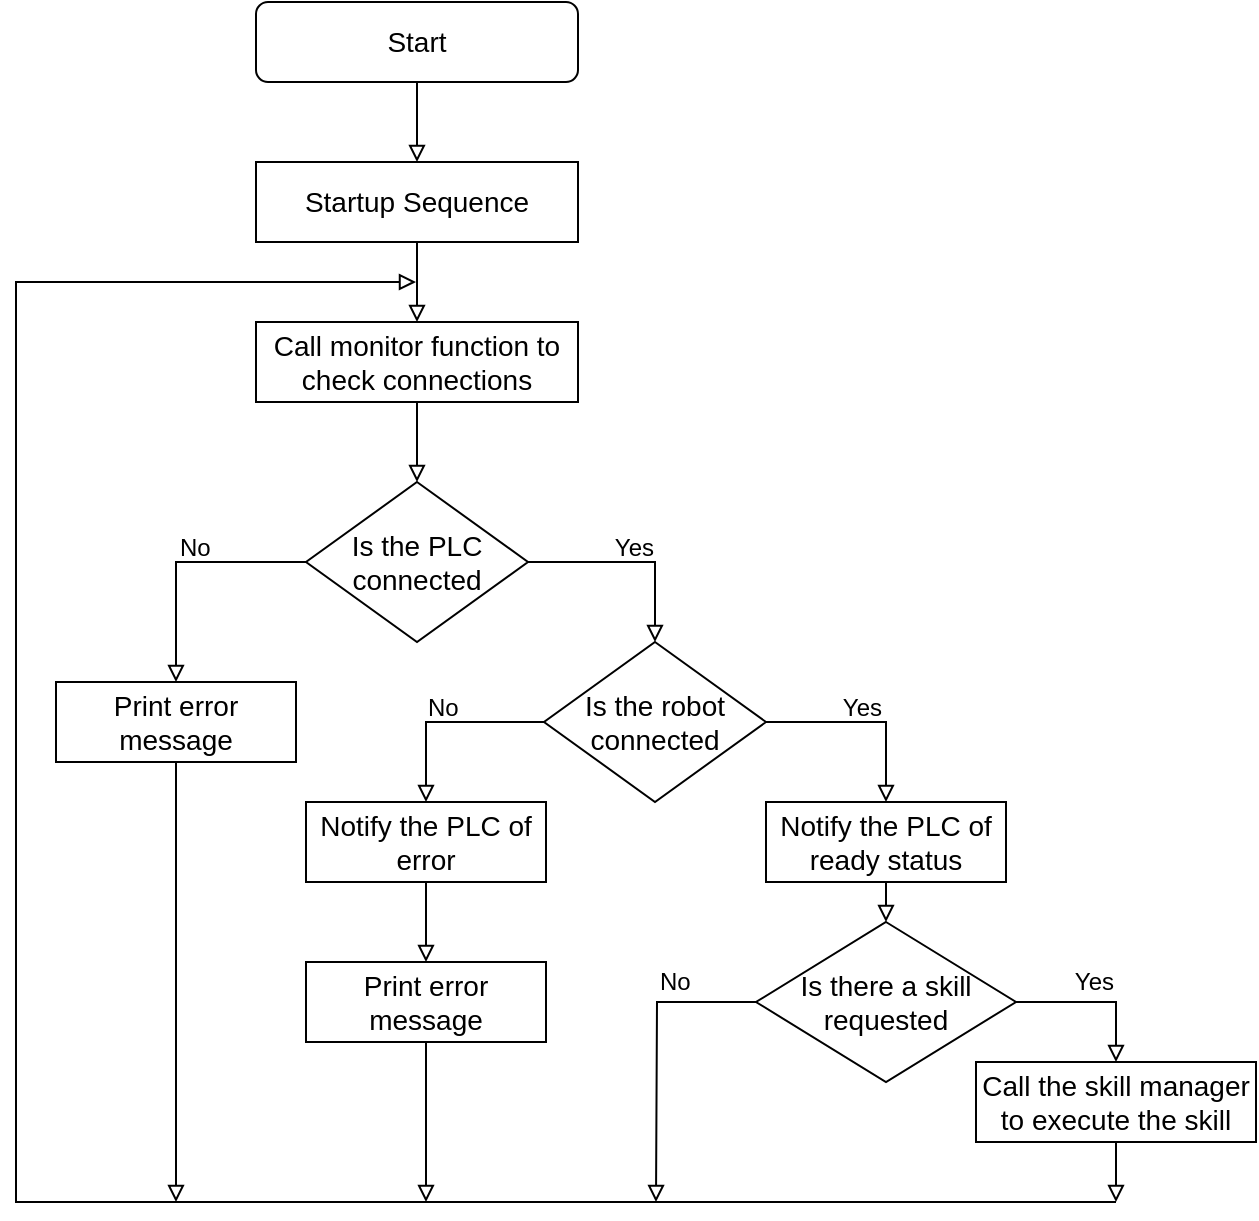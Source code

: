 <mxfile version="20.7.4" type="github">
  <diagram id="C5RBs43oDa-KdzZeNtuy" name="Page-1">
    <mxGraphModel dx="1562" dy="779" grid="1" gridSize="10" guides="1" tooltips="1" connect="1" arrows="1" fold="1" page="1" pageScale="1" pageWidth="827" pageHeight="1169" math="0" shadow="0">
      <root>
        <mxCell id="WIyWlLk6GJQsqaUBKTNV-0" />
        <mxCell id="WIyWlLk6GJQsqaUBKTNV-1" parent="WIyWlLk6GJQsqaUBKTNV-0" />
        <mxCell id="LqbdgGTpBJYTIxLhGGH1-111" value="" style="edgeStyle=orthogonalEdgeStyle;rounded=0;orthogonalLoop=1;jettySize=auto;html=1;fontSize=14;endArrow=block;endFill=0;" parent="WIyWlLk6GJQsqaUBKTNV-1" source="WIyWlLk6GJQsqaUBKTNV-3" target="LqbdgGTpBJYTIxLhGGH1-37" edge="1">
          <mxGeometry relative="1" as="geometry" />
        </mxCell>
        <mxCell id="WIyWlLk6GJQsqaUBKTNV-3" value="&lt;font style=&quot;font-size: 14px;&quot;&gt;Start&lt;/font&gt;" style="rounded=1;whiteSpace=wrap;html=1;fontSize=12;glass=0;strokeWidth=1;shadow=0;fillColor=none;" parent="WIyWlLk6GJQsqaUBKTNV-1" vertex="1">
          <mxGeometry x="150" y="30" width="161" height="40" as="geometry" />
        </mxCell>
        <mxCell id="LqbdgGTpBJYTIxLhGGH1-110" style="edgeStyle=orthogonalEdgeStyle;rounded=0;orthogonalLoop=1;jettySize=auto;html=1;exitX=0;exitY=0.5;exitDx=0;exitDy=0;entryX=0.5;entryY=0;entryDx=0;entryDy=0;fontSize=14;endArrow=block;endFill=0;" parent="WIyWlLk6GJQsqaUBKTNV-1" source="LqbdgGTpBJYTIxLhGGH1-22" target="LqbdgGTpBJYTIxLhGGH1-24" edge="1">
          <mxGeometry relative="1" as="geometry" />
        </mxCell>
        <mxCell id="P75S9K7HYXraYfd_pyPu-3" style="edgeStyle=orthogonalEdgeStyle;rounded=0;orthogonalLoop=1;jettySize=auto;html=1;exitX=1;exitY=0.5;exitDx=0;exitDy=0;entryX=0.5;entryY=0;entryDx=0;entryDy=0;endArrow=block;endFill=0;" edge="1" parent="WIyWlLk6GJQsqaUBKTNV-1" source="LqbdgGTpBJYTIxLhGGH1-22" target="LqbdgGTpBJYTIxLhGGH1-45">
          <mxGeometry relative="1" as="geometry" />
        </mxCell>
        <mxCell id="LqbdgGTpBJYTIxLhGGH1-22" value="&lt;font style=&quot;font-size: 14px;&quot;&gt;Is the PLC connected&lt;/font&gt;" style="rhombus;whiteSpace=wrap;html=1;fontSize=12;fillColor=none;" parent="WIyWlLk6GJQsqaUBKTNV-1" vertex="1">
          <mxGeometry x="175" y="270" width="111" height="80" as="geometry" />
        </mxCell>
        <mxCell id="LqbdgGTpBJYTIxLhGGH1-121" style="edgeStyle=orthogonalEdgeStyle;rounded=0;orthogonalLoop=1;jettySize=auto;html=1;exitX=0.5;exitY=1;exitDx=0;exitDy=0;fontSize=14;endArrow=block;endFill=0;" parent="WIyWlLk6GJQsqaUBKTNV-1" source="LqbdgGTpBJYTIxLhGGH1-24" edge="1">
          <mxGeometry relative="1" as="geometry">
            <mxPoint x="110" y="630" as="targetPoint" />
          </mxGeometry>
        </mxCell>
        <mxCell id="LqbdgGTpBJYTIxLhGGH1-24" value="&lt;font style=&quot;font-size: 14px;&quot;&gt;Print error message&lt;/font&gt;" style="rounded=0;whiteSpace=wrap;html=1;fillColor=none;" parent="WIyWlLk6GJQsqaUBKTNV-1" vertex="1">
          <mxGeometry x="50" y="370" width="120" height="40" as="geometry" />
        </mxCell>
        <mxCell id="LqbdgGTpBJYTIxLhGGH1-29" value="No" style="text;html=1;strokeColor=none;fillColor=none;align=left;verticalAlign=middle;whiteSpace=wrap;rounded=0;fontSize=12;" parent="WIyWlLk6GJQsqaUBKTNV-1" vertex="1">
          <mxGeometry x="110" y="288" width="60" height="30" as="geometry" />
        </mxCell>
        <mxCell id="LqbdgGTpBJYTIxLhGGH1-33" value="Yes" style="text;html=1;strokeColor=none;fillColor=none;align=right;verticalAlign=middle;whiteSpace=wrap;rounded=0;fontSize=12;" parent="WIyWlLk6GJQsqaUBKTNV-1" vertex="1">
          <mxGeometry x="405" y="368" width="60" height="30" as="geometry" />
        </mxCell>
        <mxCell id="P75S9K7HYXraYfd_pyPu-7" style="edgeStyle=orthogonalEdgeStyle;rounded=0;orthogonalLoop=1;jettySize=auto;html=1;exitX=0.5;exitY=1;exitDx=0;exitDy=0;endArrow=block;endFill=0;" edge="1" parent="WIyWlLk6GJQsqaUBKTNV-1" source="LqbdgGTpBJYTIxLhGGH1-34">
          <mxGeometry relative="1" as="geometry">
            <mxPoint x="235" y="630" as="targetPoint" />
          </mxGeometry>
        </mxCell>
        <mxCell id="LqbdgGTpBJYTIxLhGGH1-34" value="&lt;font style=&quot;font-size: 14px;&quot;&gt;Print error message&lt;/font&gt;" style="rounded=0;whiteSpace=wrap;html=1;fillColor=none;" parent="WIyWlLk6GJQsqaUBKTNV-1" vertex="1">
          <mxGeometry x="175" y="510" width="120" height="40" as="geometry" />
        </mxCell>
        <mxCell id="LqbdgGTpBJYTIxLhGGH1-41" style="edgeStyle=orthogonalEdgeStyle;rounded=0;orthogonalLoop=1;jettySize=auto;html=1;exitX=0.5;exitY=1;exitDx=0;exitDy=0;entryX=0.5;entryY=0;entryDx=0;entryDy=0;fontSize=14;endArrow=block;endFill=0;" parent="WIyWlLk6GJQsqaUBKTNV-1" source="LqbdgGTpBJYTIxLhGGH1-37" edge="1">
          <mxGeometry relative="1" as="geometry">
            <mxPoint x="230.5" y="190" as="targetPoint" />
          </mxGeometry>
        </mxCell>
        <mxCell id="LqbdgGTpBJYTIxLhGGH1-37" value="&lt;font style=&quot;font-size: 14px;&quot;&gt;Startup Sequence&lt;/font&gt;" style="rounded=0;whiteSpace=wrap;html=1;fillColor=none;" parent="WIyWlLk6GJQsqaUBKTNV-1" vertex="1">
          <mxGeometry x="150" y="110" width="161" height="40" as="geometry" />
        </mxCell>
        <mxCell id="P75S9K7HYXraYfd_pyPu-6" style="edgeStyle=orthogonalEdgeStyle;rounded=0;orthogonalLoop=1;jettySize=auto;html=1;exitX=0;exitY=0.5;exitDx=0;exitDy=0;entryX=0.5;entryY=0;entryDx=0;entryDy=0;endArrow=block;endFill=0;" edge="1" parent="WIyWlLk6GJQsqaUBKTNV-1" source="LqbdgGTpBJYTIxLhGGH1-45" target="P75S9K7HYXraYfd_pyPu-4">
          <mxGeometry relative="1" as="geometry" />
        </mxCell>
        <mxCell id="P75S9K7HYXraYfd_pyPu-10" style="edgeStyle=orthogonalEdgeStyle;rounded=0;orthogonalLoop=1;jettySize=auto;html=1;exitX=1;exitY=0.5;exitDx=0;exitDy=0;entryX=0.5;entryY=0;entryDx=0;entryDy=0;endArrow=block;endFill=0;" edge="1" parent="WIyWlLk6GJQsqaUBKTNV-1" source="LqbdgGTpBJYTIxLhGGH1-45" target="P75S9K7HYXraYfd_pyPu-9">
          <mxGeometry relative="1" as="geometry" />
        </mxCell>
        <mxCell id="LqbdgGTpBJYTIxLhGGH1-45" value="&lt;font style=&quot;font-size: 14px;&quot;&gt;Is the robot connected&lt;/font&gt;" style="rhombus;whiteSpace=wrap;html=1;fontSize=12;fillColor=none;" parent="WIyWlLk6GJQsqaUBKTNV-1" vertex="1">
          <mxGeometry x="294" y="350" width="111" height="80" as="geometry" />
        </mxCell>
        <mxCell id="LqbdgGTpBJYTIxLhGGH1-60" value="No" style="text;html=1;strokeColor=none;fillColor=none;align=left;verticalAlign=middle;whiteSpace=wrap;rounded=0;fontSize=12;" parent="WIyWlLk6GJQsqaUBKTNV-1" vertex="1">
          <mxGeometry x="234" y="368" width="60" height="30" as="geometry" />
        </mxCell>
        <mxCell id="LqbdgGTpBJYTIxLhGGH1-74" value="Yes" style="text;html=1;strokeColor=none;fillColor=none;align=right;verticalAlign=middle;whiteSpace=wrap;rounded=0;fontSize=12;" parent="WIyWlLk6GJQsqaUBKTNV-1" vertex="1">
          <mxGeometry x="291" y="288" width="60" height="30" as="geometry" />
        </mxCell>
        <mxCell id="LqbdgGTpBJYTIxLhGGH1-123" value="" style="endArrow=block;html=1;rounded=0;fontSize=14;endFill=0;" parent="WIyWlLk6GJQsqaUBKTNV-1" edge="1">
          <mxGeometry width="50" height="50" relative="1" as="geometry">
            <mxPoint x="580" y="630" as="sourcePoint" />
            <mxPoint x="230" y="170" as="targetPoint" />
            <Array as="points">
              <mxPoint x="30" y="630" />
              <mxPoint x="30" y="170" />
            </Array>
          </mxGeometry>
        </mxCell>
        <mxCell id="P75S9K7HYXraYfd_pyPu-1" style="edgeStyle=orthogonalEdgeStyle;rounded=0;orthogonalLoop=1;jettySize=auto;html=1;exitX=0.5;exitY=1;exitDx=0;exitDy=0;entryX=0.5;entryY=0;entryDx=0;entryDy=0;endArrow=block;endFill=0;" edge="1" parent="WIyWlLk6GJQsqaUBKTNV-1" source="P75S9K7HYXraYfd_pyPu-0" target="LqbdgGTpBJYTIxLhGGH1-22">
          <mxGeometry relative="1" as="geometry" />
        </mxCell>
        <mxCell id="P75S9K7HYXraYfd_pyPu-0" value="&lt;span style=&quot;font-size: 14px;&quot;&gt;Call monitor function to check connections&lt;/span&gt;" style="rounded=0;whiteSpace=wrap;html=1;fillColor=none;" vertex="1" parent="WIyWlLk6GJQsqaUBKTNV-1">
          <mxGeometry x="150" y="190" width="161" height="40" as="geometry" />
        </mxCell>
        <mxCell id="P75S9K7HYXraYfd_pyPu-8" style="edgeStyle=orthogonalEdgeStyle;rounded=0;orthogonalLoop=1;jettySize=auto;html=1;exitX=0.5;exitY=1;exitDx=0;exitDy=0;entryX=0.5;entryY=0;entryDx=0;entryDy=0;endArrow=block;endFill=0;" edge="1" parent="WIyWlLk6GJQsqaUBKTNV-1" source="P75S9K7HYXraYfd_pyPu-4" target="LqbdgGTpBJYTIxLhGGH1-34">
          <mxGeometry relative="1" as="geometry" />
        </mxCell>
        <mxCell id="P75S9K7HYXraYfd_pyPu-4" value="&lt;font style=&quot;font-size: 14px;&quot;&gt;Notify the PLC of error&lt;/font&gt;" style="rounded=0;whiteSpace=wrap;html=1;fillColor=none;" vertex="1" parent="WIyWlLk6GJQsqaUBKTNV-1">
          <mxGeometry x="175" y="430" width="120" height="40" as="geometry" />
        </mxCell>
        <mxCell id="P75S9K7HYXraYfd_pyPu-16" style="edgeStyle=orthogonalEdgeStyle;rounded=0;orthogonalLoop=1;jettySize=auto;html=1;exitX=0.5;exitY=1;exitDx=0;exitDy=0;entryX=0.5;entryY=0;entryDx=0;entryDy=0;endArrow=block;endFill=0;" edge="1" parent="WIyWlLk6GJQsqaUBKTNV-1" source="P75S9K7HYXraYfd_pyPu-9" target="P75S9K7HYXraYfd_pyPu-11">
          <mxGeometry relative="1" as="geometry" />
        </mxCell>
        <mxCell id="P75S9K7HYXraYfd_pyPu-9" value="&lt;span style=&quot;font-size: 14px;&quot;&gt;Notify the PLC of ready status&lt;/span&gt;" style="rounded=0;whiteSpace=wrap;html=1;fillColor=none;" vertex="1" parent="WIyWlLk6GJQsqaUBKTNV-1">
          <mxGeometry x="405" y="430" width="120" height="40" as="geometry" />
        </mxCell>
        <mxCell id="P75S9K7HYXraYfd_pyPu-15" style="edgeStyle=orthogonalEdgeStyle;rounded=0;orthogonalLoop=1;jettySize=auto;html=1;exitX=0;exitY=0.5;exitDx=0;exitDy=0;endArrow=block;endFill=0;" edge="1" parent="WIyWlLk6GJQsqaUBKTNV-1" source="P75S9K7HYXraYfd_pyPu-11">
          <mxGeometry relative="1" as="geometry">
            <mxPoint x="350" y="630" as="targetPoint" />
          </mxGeometry>
        </mxCell>
        <mxCell id="P75S9K7HYXraYfd_pyPu-20" style="edgeStyle=orthogonalEdgeStyle;rounded=0;orthogonalLoop=1;jettySize=auto;html=1;exitX=1;exitY=0.5;exitDx=0;exitDy=0;entryX=0.5;entryY=0;entryDx=0;entryDy=0;endArrow=block;endFill=0;" edge="1" parent="WIyWlLk6GJQsqaUBKTNV-1" source="P75S9K7HYXraYfd_pyPu-11" target="P75S9K7HYXraYfd_pyPu-18">
          <mxGeometry relative="1" as="geometry" />
        </mxCell>
        <mxCell id="P75S9K7HYXraYfd_pyPu-11" value="&lt;font style=&quot;font-size: 14px;&quot;&gt;Is there a skill requested&lt;/font&gt;" style="rhombus;whiteSpace=wrap;html=1;fontSize=12;fillColor=none;" vertex="1" parent="WIyWlLk6GJQsqaUBKTNV-1">
          <mxGeometry x="400" y="490" width="130" height="80" as="geometry" />
        </mxCell>
        <mxCell id="P75S9K7HYXraYfd_pyPu-12" value="Yes" style="text;html=1;strokeColor=none;fillColor=none;align=right;verticalAlign=middle;whiteSpace=wrap;rounded=0;fontSize=12;" vertex="1" parent="WIyWlLk6GJQsqaUBKTNV-1">
          <mxGeometry x="540" y="505" width="40.5" height="30" as="geometry" />
        </mxCell>
        <mxCell id="P75S9K7HYXraYfd_pyPu-13" value="No" style="text;html=1;strokeColor=none;fillColor=none;align=left;verticalAlign=middle;whiteSpace=wrap;rounded=0;fontSize=12;" vertex="1" parent="WIyWlLk6GJQsqaUBKTNV-1">
          <mxGeometry x="349.5" y="505" width="30.5" height="30" as="geometry" />
        </mxCell>
        <mxCell id="P75S9K7HYXraYfd_pyPu-22" style="edgeStyle=orthogonalEdgeStyle;rounded=0;orthogonalLoop=1;jettySize=auto;html=1;exitX=0.5;exitY=1;exitDx=0;exitDy=0;endArrow=block;endFill=0;" edge="1" parent="WIyWlLk6GJQsqaUBKTNV-1" source="P75S9K7HYXraYfd_pyPu-18">
          <mxGeometry relative="1" as="geometry">
            <mxPoint x="580" y="630" as="targetPoint" />
          </mxGeometry>
        </mxCell>
        <mxCell id="P75S9K7HYXraYfd_pyPu-18" value="&lt;span style=&quot;font-size: 14px;&quot;&gt;Call the skill manager to execute the skill&lt;/span&gt;" style="rounded=0;whiteSpace=wrap;html=1;fillColor=none;" vertex="1" parent="WIyWlLk6GJQsqaUBKTNV-1">
          <mxGeometry x="510" y="560" width="140" height="40" as="geometry" />
        </mxCell>
      </root>
    </mxGraphModel>
  </diagram>
</mxfile>
